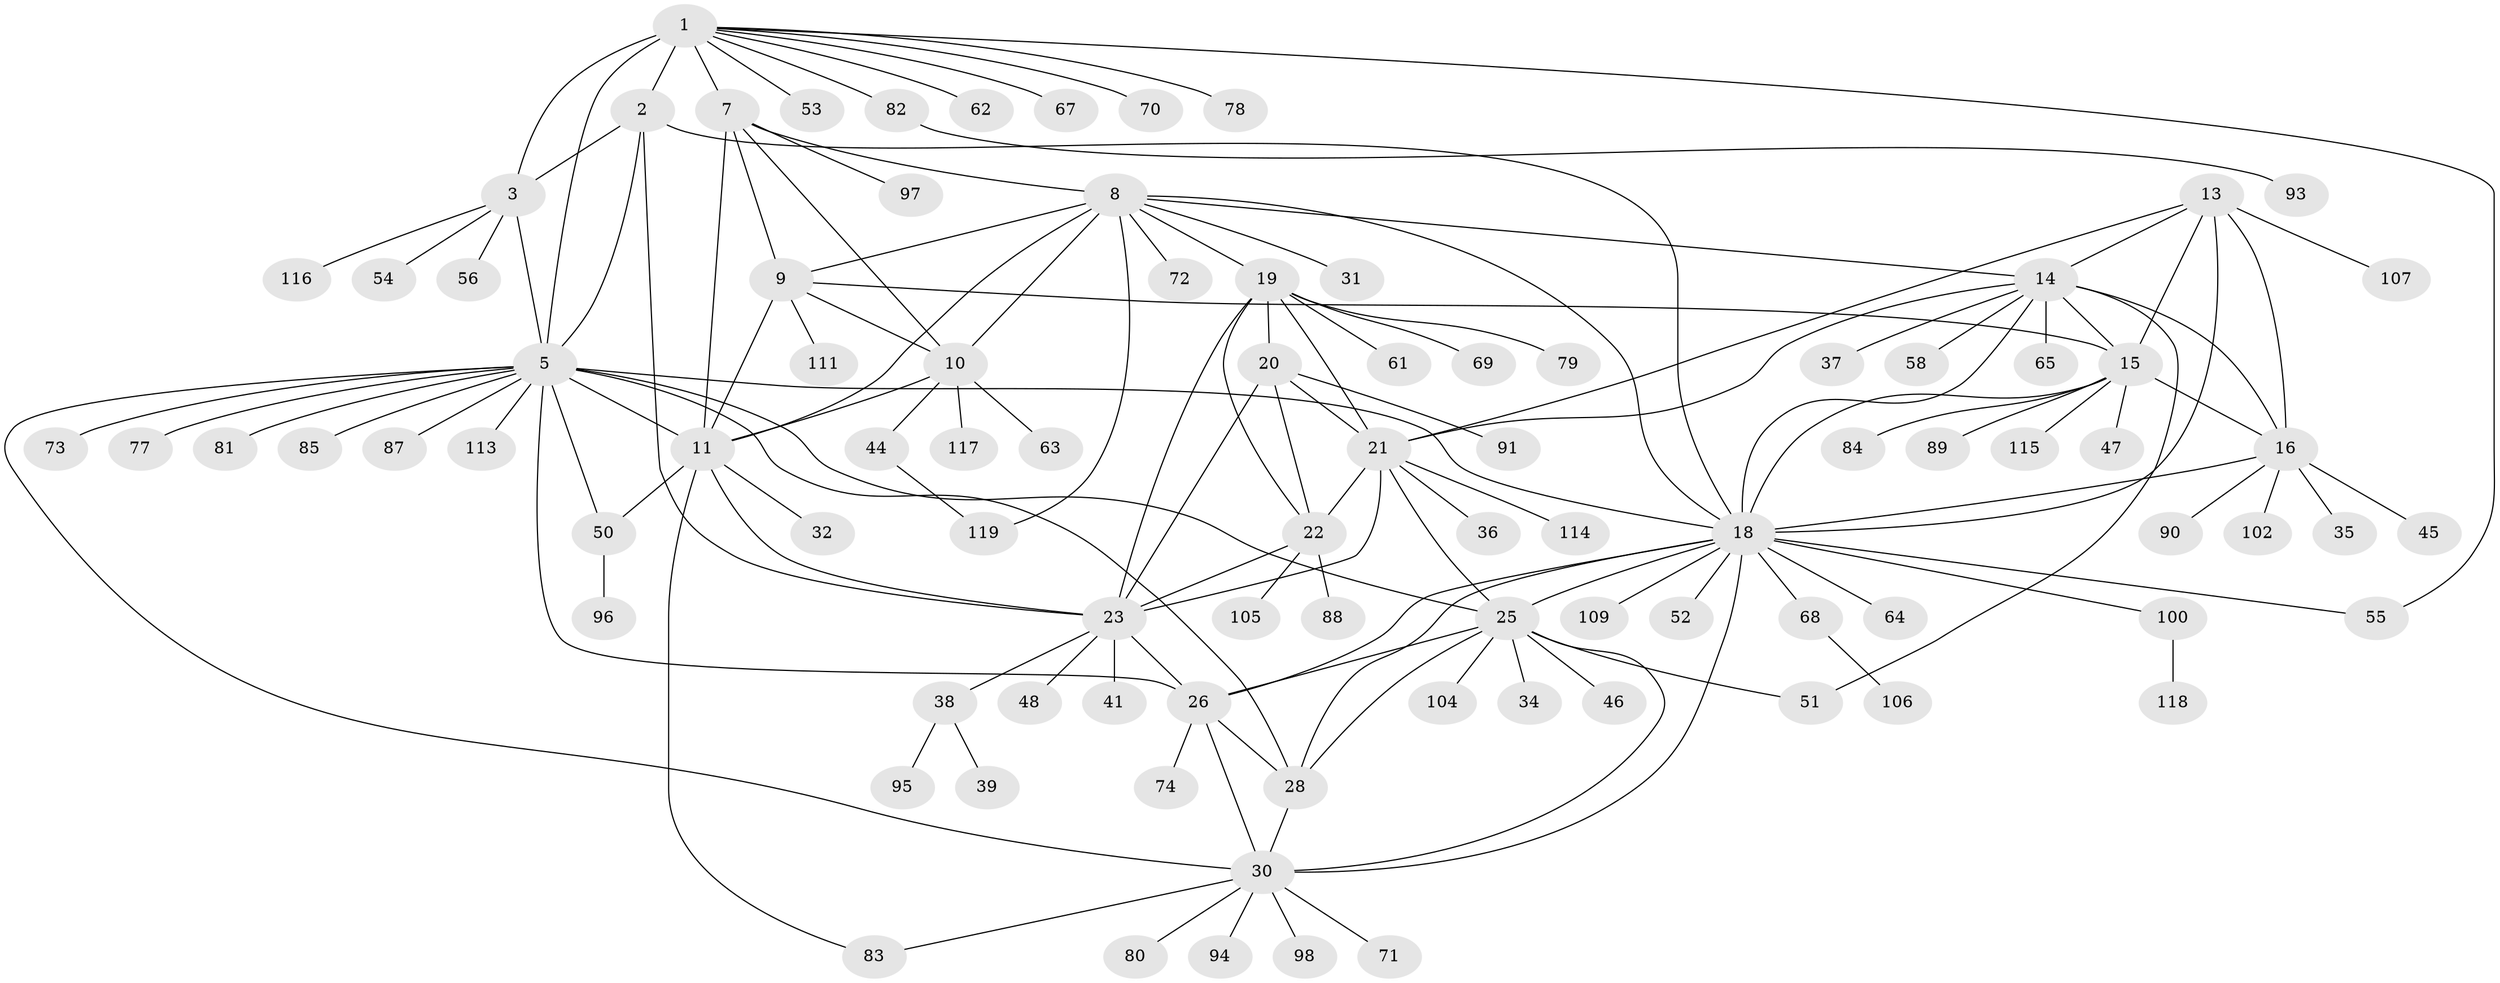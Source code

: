 // Generated by graph-tools (version 1.1) at 2025/52/02/27/25 19:52:22]
// undirected, 93 vertices, 139 edges
graph export_dot {
graph [start="1"]
  node [color=gray90,style=filled];
  1 [super="+4"];
  2 [super="+75"];
  3 [super="+6"];
  5 [super="+29"];
  7 [super="+120"];
  8 [super="+33"];
  9 [super="+12"];
  10 [super="+40"];
  11 [super="+110"];
  13 [super="+43"];
  14 [super="+57"];
  15 [super="+86"];
  16 [super="+17"];
  18 [super="+27"];
  19 [super="+60"];
  20 [super="+59"];
  21;
  22 [super="+49"];
  23 [super="+24"];
  25 [super="+42"];
  26 [super="+66"];
  28;
  30 [super="+76"];
  31 [super="+101"];
  32;
  34;
  35;
  36;
  37;
  38 [super="+99"];
  39;
  41;
  44;
  45;
  46;
  47;
  48;
  50;
  51;
  52;
  53;
  54;
  55;
  56;
  58;
  61;
  62;
  63;
  64;
  65;
  67;
  68;
  69;
  70;
  71;
  72 [super="+103"];
  73;
  74;
  77;
  78;
  79 [super="+92"];
  80;
  81;
  82;
  83;
  84;
  85;
  87;
  88;
  89;
  90;
  91;
  93 [super="+108"];
  94;
  95;
  96;
  97;
  98;
  100;
  102;
  104;
  105;
  106;
  107;
  109 [super="+112"];
  111;
  113;
  114;
  115;
  116;
  117;
  118;
  119;
  1 -- 2 [weight=2];
  1 -- 3 [weight=4];
  1 -- 5 [weight=2];
  1 -- 53;
  1 -- 55;
  1 -- 70;
  1 -- 82;
  1 -- 67;
  1 -- 7;
  1 -- 78;
  1 -- 62;
  2 -- 3 [weight=2];
  2 -- 5;
  2 -- 18;
  2 -- 23;
  3 -- 5 [weight=2];
  3 -- 54;
  3 -- 56;
  3 -- 116;
  5 -- 50;
  5 -- 87;
  5 -- 113;
  5 -- 73;
  5 -- 11;
  5 -- 77;
  5 -- 81;
  5 -- 85;
  5 -- 25;
  5 -- 26;
  5 -- 28;
  5 -- 30;
  5 -- 18;
  7 -- 8;
  7 -- 9 [weight=2];
  7 -- 10;
  7 -- 11;
  7 -- 97;
  8 -- 9 [weight=2];
  8 -- 10;
  8 -- 11;
  8 -- 19;
  8 -- 31;
  8 -- 72;
  8 -- 18;
  8 -- 119;
  8 -- 14;
  9 -- 10 [weight=2];
  9 -- 11 [weight=2];
  9 -- 15;
  9 -- 111;
  10 -- 11;
  10 -- 44;
  10 -- 63;
  10 -- 117;
  11 -- 32;
  11 -- 50;
  11 -- 83;
  11 -- 23;
  13 -- 14;
  13 -- 15;
  13 -- 16 [weight=2];
  13 -- 18;
  13 -- 107;
  13 -- 21;
  14 -- 15;
  14 -- 16 [weight=2];
  14 -- 18;
  14 -- 21;
  14 -- 37;
  14 -- 51;
  14 -- 58;
  14 -- 65;
  15 -- 16 [weight=2];
  15 -- 18;
  15 -- 47;
  15 -- 84;
  15 -- 89;
  15 -- 115;
  16 -- 18 [weight=2];
  16 -- 45;
  16 -- 90;
  16 -- 102;
  16 -- 35;
  18 -- 52;
  18 -- 68;
  18 -- 100;
  18 -- 64;
  18 -- 109;
  18 -- 55;
  18 -- 25;
  18 -- 26;
  18 -- 28;
  18 -- 30;
  19 -- 20;
  19 -- 21;
  19 -- 22;
  19 -- 23 [weight=2];
  19 -- 79;
  19 -- 61;
  19 -- 69;
  20 -- 21;
  20 -- 22;
  20 -- 23 [weight=2];
  20 -- 91;
  21 -- 22;
  21 -- 23 [weight=2];
  21 -- 25;
  21 -- 36;
  21 -- 114;
  22 -- 23 [weight=2];
  22 -- 88;
  22 -- 105;
  23 -- 48;
  23 -- 38;
  23 -- 41;
  23 -- 26;
  25 -- 26;
  25 -- 28;
  25 -- 30;
  25 -- 34;
  25 -- 46;
  25 -- 51;
  25 -- 104;
  26 -- 28;
  26 -- 30;
  26 -- 74;
  28 -- 30;
  30 -- 71;
  30 -- 80;
  30 -- 83;
  30 -- 94;
  30 -- 98;
  38 -- 39;
  38 -- 95;
  44 -- 119;
  50 -- 96;
  68 -- 106;
  82 -- 93;
  100 -- 118;
}
